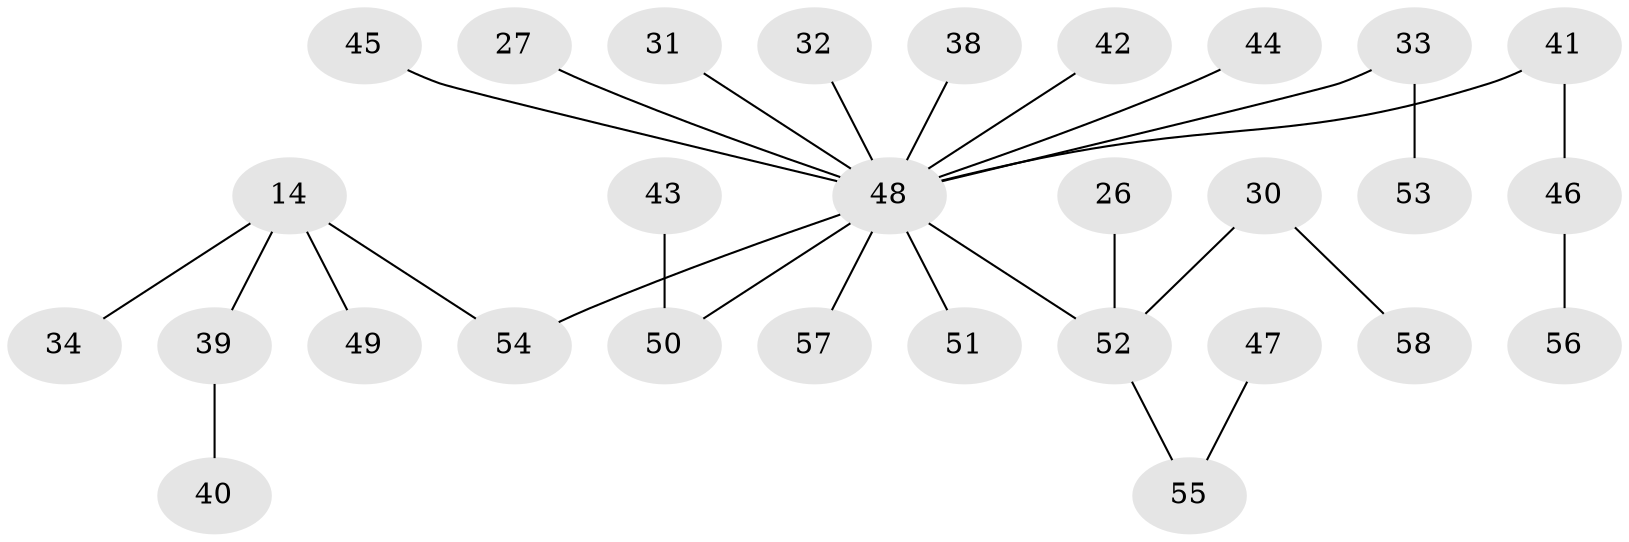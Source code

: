 // original degree distribution, {4: 0.08620689655172414, 5: 0.034482758620689655, 3: 0.1724137931034483, 2: 0.22413793103448276, 1: 0.4827586206896552}
// Generated by graph-tools (version 1.1) at 2025/53/03/09/25 04:53:33]
// undirected, 29 vertices, 28 edges
graph export_dot {
graph [start="1"]
  node [color=gray90,style=filled];
  14;
  26;
  27;
  30;
  31;
  32;
  33;
  34;
  38;
  39;
  40;
  41 [super="+35"];
  42;
  43;
  44;
  45;
  46;
  47;
  48 [super="+37"];
  49;
  50 [super="+28"];
  51;
  52 [super="+11+9+23"];
  53;
  54 [super="+13"];
  55 [super="+19"];
  56;
  57;
  58;
  14 -- 34;
  14 -- 39;
  14 -- 49;
  14 -- 54;
  26 -- 52;
  27 -- 48;
  30 -- 58;
  30 -- 52;
  31 -- 48;
  32 -- 48;
  33 -- 53;
  33 -- 48;
  38 -- 48;
  39 -- 40;
  41 -- 46;
  41 -- 48;
  42 -- 48;
  43 -- 50;
  44 -- 48;
  45 -- 48;
  46 -- 56;
  47 -- 55;
  48 -- 51;
  48 -- 50;
  48 -- 52;
  48 -- 54;
  48 -- 57;
  52 -- 55;
}
